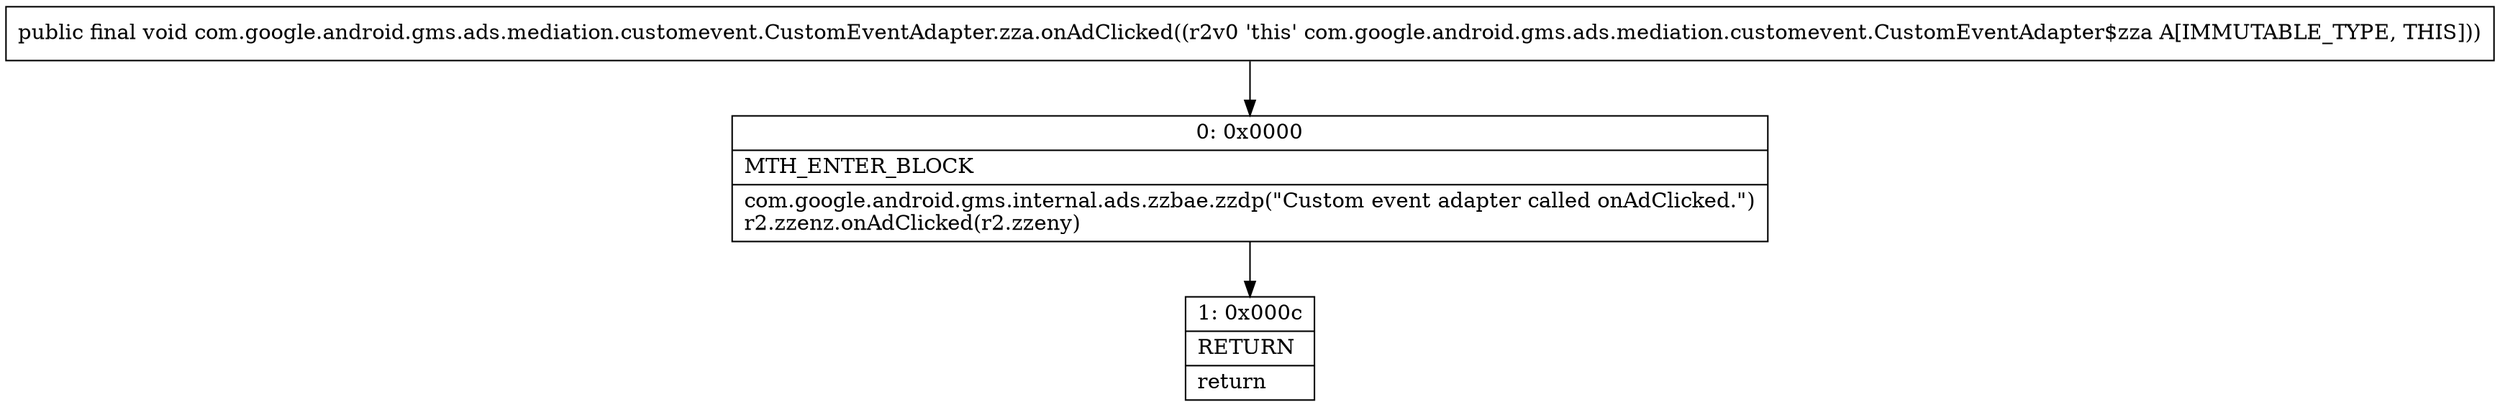 digraph "CFG forcom.google.android.gms.ads.mediation.customevent.CustomEventAdapter.zza.onAdClicked()V" {
Node_0 [shape=record,label="{0\:\ 0x0000|MTH_ENTER_BLOCK\l|com.google.android.gms.internal.ads.zzbae.zzdp(\"Custom event adapter called onAdClicked.\")\lr2.zzenz.onAdClicked(r2.zzeny)\l}"];
Node_1 [shape=record,label="{1\:\ 0x000c|RETURN\l|return\l}"];
MethodNode[shape=record,label="{public final void com.google.android.gms.ads.mediation.customevent.CustomEventAdapter.zza.onAdClicked((r2v0 'this' com.google.android.gms.ads.mediation.customevent.CustomEventAdapter$zza A[IMMUTABLE_TYPE, THIS])) }"];
MethodNode -> Node_0;
Node_0 -> Node_1;
}

